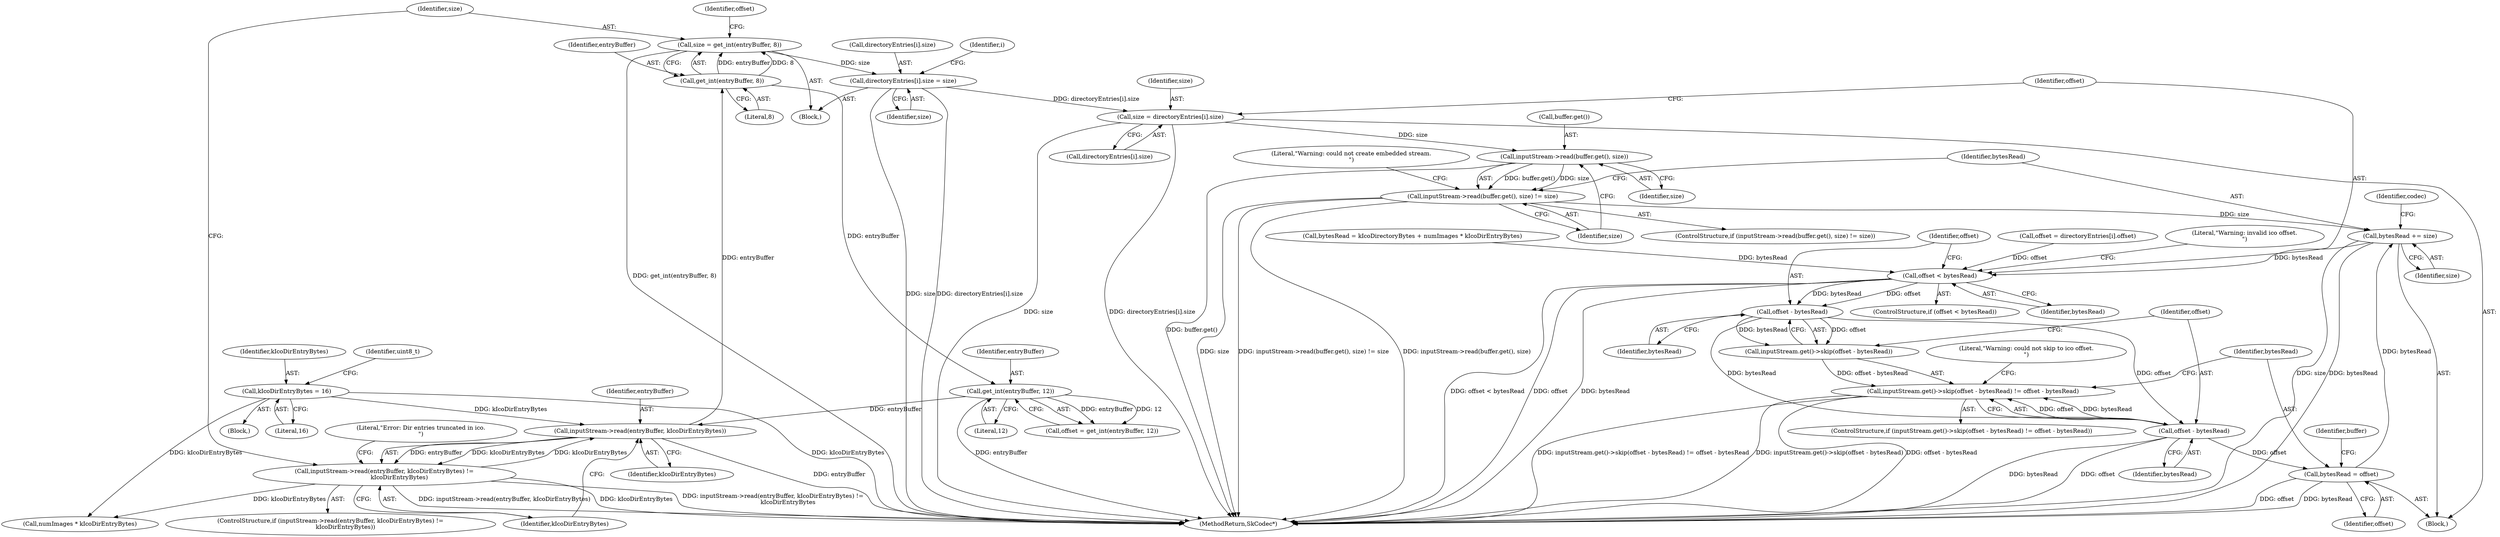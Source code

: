 digraph "0_Android_77c955200ddd1761d6ed7a6c1578349fedbb55e4@pointer" {
"1000267" [label="(Call,size = directoryEntries[i].size)"];
"1000217" [label="(Call,directoryEntries[i].size = size)"];
"1000199" [label="(Call,size = get_int(entryBuffer, 8))"];
"1000201" [label="(Call,get_int(entryBuffer, 8))"];
"1000185" [label="(Call,inputStream->read(entryBuffer, kIcoDirEntryBytes))"];
"1000207" [label="(Call,get_int(entryBuffer, 12))"];
"1000184" [label="(Call,inputStream->read(entryBuffer, kIcoDirEntryBytes) !=\n                kIcoDirEntryBytes)"];
"1000110" [label="(Call,kIcoDirEntryBytes = 16)"];
"1000308" [label="(Call,inputStream->read(buffer.get(), size))"];
"1000307" [label="(Call,inputStream->read(buffer.get(), size) != size)"];
"1000322" [label="(Call,bytesRead += size)"];
"1000275" [label="(Call,offset < bytesRead)"];
"1000285" [label="(Call,offset - bytesRead)"];
"1000284" [label="(Call,inputStream.get()->skip(offset - bytesRead))"];
"1000283" [label="(Call,inputStream.get()->skip(offset - bytesRead) != offset - bytesRead)"];
"1000288" [label="(Call,offset - bytesRead)"];
"1000295" [label="(Call,bytesRead = offset)"];
"1000414" [label="(MethodReturn,SkCodec*)"];
"1000180" [label="(Identifier,i)"];
"1000282" [label="(ControlStructure,if (inputStream.get()->skip(offset - bytesRead) != offset - bytesRead))"];
"1000188" [label="(Identifier,kIcoDirEntryBytes)"];
"1000112" [label="(Literal,16)"];
"1000269" [label="(Call,directoryEntries[i].size)"];
"1000240" [label="(Call,bytesRead = kIcoDirectoryBytes + numImages * kIcoDirEntryBytes)"];
"1000301" [label="(Identifier,buffer)"];
"1000323" [label="(Identifier,bytesRead)"];
"1000187" [label="(Identifier,kIcoDirEntryBytes)"];
"1000183" [label="(ControlStructure,if (inputStream->read(entryBuffer, kIcoDirEntryBytes) !=\n                kIcoDirEntryBytes))"];
"1000205" [label="(Call,offset = get_int(entryBuffer, 12))"];
"1000286" [label="(Identifier,offset)"];
"1000200" [label="(Identifier,size)"];
"1000199" [label="(Call,size = get_int(entryBuffer, 8))"];
"1000184" [label="(Call,inputStream->read(entryBuffer, kIcoDirEntryBytes) !=\n                kIcoDirEntryBytes)"];
"1000310" [label="(Identifier,size)"];
"1000218" [label="(Call,directoryEntries[i].size)"];
"1000186" [label="(Identifier,entryBuffer)"];
"1000285" [label="(Call,offset - bytesRead)"];
"1000207" [label="(Call,get_int(entryBuffer, 12))"];
"1000295" [label="(Call,bytesRead = offset)"];
"1000324" [label="(Identifier,size)"];
"1000289" [label="(Identifier,offset)"];
"1000257" [label="(Block,)"];
"1000181" [label="(Block,)"];
"1000223" [label="(Identifier,size)"];
"1000322" [label="(Call,bytesRead += size)"];
"1000185" [label="(Call,inputStream->read(entryBuffer, kIcoDirEntryBytes))"];
"1000110" [label="(Call,kIcoDirEntryBytes = 16)"];
"1000208" [label="(Identifier,entryBuffer)"];
"1000206" [label="(Identifier,offset)"];
"1000327" [label="(Identifier,codec)"];
"1000115" [label="(Identifier,uint8_t)"];
"1000274" [label="(ControlStructure,if (offset < bytesRead))"];
"1000309" [label="(Call,buffer.get())"];
"1000202" [label="(Identifier,entryBuffer)"];
"1000276" [label="(Identifier,offset)"];
"1000111" [label="(Identifier,kIcoDirEntryBytes)"];
"1000217" [label="(Call,directoryEntries[i].size = size)"];
"1000287" [label="(Identifier,bytesRead)"];
"1000203" [label="(Literal,8)"];
"1000283" [label="(Call,inputStream.get()->skip(offset - bytesRead) != offset - bytesRead)"];
"1000290" [label="(Identifier,bytesRead)"];
"1000311" [label="(Identifier,size)"];
"1000275" [label="(Call,offset < bytesRead)"];
"1000308" [label="(Call,inputStream->read(buffer.get(), size))"];
"1000267" [label="(Call,size = directoryEntries[i].size)"];
"1000259" [label="(Call,offset = directoryEntries[i].offset)"];
"1000288" [label="(Call,offset - bytesRead)"];
"1000201" [label="(Call,get_int(entryBuffer, 8))"];
"1000268" [label="(Identifier,size)"];
"1000280" [label="(Literal,\"Warning: invalid ico offset.\n\")"];
"1000191" [label="(Literal,\"Error: Dir entries truncated in ico.\n\")"];
"1000307" [label="(Call,inputStream->read(buffer.get(), size) != size)"];
"1000296" [label="(Identifier,bytesRead)"];
"1000297" [label="(Identifier,offset)"];
"1000284" [label="(Call,inputStream.get()->skip(offset - bytesRead))"];
"1000103" [label="(Block,)"];
"1000314" [label="(Literal,\"Warning: could not create embedded stream.\n\")"];
"1000293" [label="(Literal,\"Warning: could not skip to ico offset.\n\")"];
"1000244" [label="(Call,numImages * kIcoDirEntryBytes)"];
"1000306" [label="(ControlStructure,if (inputStream->read(buffer.get(), size) != size))"];
"1000209" [label="(Literal,12)"];
"1000277" [label="(Identifier,bytesRead)"];
"1000267" -> "1000257"  [label="AST: "];
"1000267" -> "1000269"  [label="CFG: "];
"1000268" -> "1000267"  [label="AST: "];
"1000269" -> "1000267"  [label="AST: "];
"1000276" -> "1000267"  [label="CFG: "];
"1000267" -> "1000414"  [label="DDG: directoryEntries[i].size"];
"1000267" -> "1000414"  [label="DDG: size"];
"1000217" -> "1000267"  [label="DDG: directoryEntries[i].size"];
"1000267" -> "1000308"  [label="DDG: size"];
"1000217" -> "1000181"  [label="AST: "];
"1000217" -> "1000223"  [label="CFG: "];
"1000218" -> "1000217"  [label="AST: "];
"1000223" -> "1000217"  [label="AST: "];
"1000180" -> "1000217"  [label="CFG: "];
"1000217" -> "1000414"  [label="DDG: size"];
"1000217" -> "1000414"  [label="DDG: directoryEntries[i].size"];
"1000199" -> "1000217"  [label="DDG: size"];
"1000199" -> "1000181"  [label="AST: "];
"1000199" -> "1000201"  [label="CFG: "];
"1000200" -> "1000199"  [label="AST: "];
"1000201" -> "1000199"  [label="AST: "];
"1000206" -> "1000199"  [label="CFG: "];
"1000199" -> "1000414"  [label="DDG: get_int(entryBuffer, 8)"];
"1000201" -> "1000199"  [label="DDG: entryBuffer"];
"1000201" -> "1000199"  [label="DDG: 8"];
"1000201" -> "1000203"  [label="CFG: "];
"1000202" -> "1000201"  [label="AST: "];
"1000203" -> "1000201"  [label="AST: "];
"1000185" -> "1000201"  [label="DDG: entryBuffer"];
"1000201" -> "1000207"  [label="DDG: entryBuffer"];
"1000185" -> "1000184"  [label="AST: "];
"1000185" -> "1000187"  [label="CFG: "];
"1000186" -> "1000185"  [label="AST: "];
"1000187" -> "1000185"  [label="AST: "];
"1000188" -> "1000185"  [label="CFG: "];
"1000185" -> "1000414"  [label="DDG: entryBuffer"];
"1000185" -> "1000184"  [label="DDG: entryBuffer"];
"1000185" -> "1000184"  [label="DDG: kIcoDirEntryBytes"];
"1000207" -> "1000185"  [label="DDG: entryBuffer"];
"1000184" -> "1000185"  [label="DDG: kIcoDirEntryBytes"];
"1000110" -> "1000185"  [label="DDG: kIcoDirEntryBytes"];
"1000207" -> "1000205"  [label="AST: "];
"1000207" -> "1000209"  [label="CFG: "];
"1000208" -> "1000207"  [label="AST: "];
"1000209" -> "1000207"  [label="AST: "];
"1000205" -> "1000207"  [label="CFG: "];
"1000207" -> "1000414"  [label="DDG: entryBuffer"];
"1000207" -> "1000205"  [label="DDG: entryBuffer"];
"1000207" -> "1000205"  [label="DDG: 12"];
"1000184" -> "1000183"  [label="AST: "];
"1000184" -> "1000188"  [label="CFG: "];
"1000188" -> "1000184"  [label="AST: "];
"1000191" -> "1000184"  [label="CFG: "];
"1000200" -> "1000184"  [label="CFG: "];
"1000184" -> "1000414"  [label="DDG: inputStream->read(entryBuffer, kIcoDirEntryBytes)"];
"1000184" -> "1000414"  [label="DDG: kIcoDirEntryBytes"];
"1000184" -> "1000414"  [label="DDG: inputStream->read(entryBuffer, kIcoDirEntryBytes) !=\n                kIcoDirEntryBytes"];
"1000184" -> "1000244"  [label="DDG: kIcoDirEntryBytes"];
"1000110" -> "1000103"  [label="AST: "];
"1000110" -> "1000112"  [label="CFG: "];
"1000111" -> "1000110"  [label="AST: "];
"1000112" -> "1000110"  [label="AST: "];
"1000115" -> "1000110"  [label="CFG: "];
"1000110" -> "1000414"  [label="DDG: kIcoDirEntryBytes"];
"1000110" -> "1000244"  [label="DDG: kIcoDirEntryBytes"];
"1000308" -> "1000307"  [label="AST: "];
"1000308" -> "1000310"  [label="CFG: "];
"1000309" -> "1000308"  [label="AST: "];
"1000310" -> "1000308"  [label="AST: "];
"1000311" -> "1000308"  [label="CFG: "];
"1000308" -> "1000414"  [label="DDG: buffer.get()"];
"1000308" -> "1000307"  [label="DDG: buffer.get()"];
"1000308" -> "1000307"  [label="DDG: size"];
"1000307" -> "1000306"  [label="AST: "];
"1000307" -> "1000311"  [label="CFG: "];
"1000311" -> "1000307"  [label="AST: "];
"1000314" -> "1000307"  [label="CFG: "];
"1000323" -> "1000307"  [label="CFG: "];
"1000307" -> "1000414"  [label="DDG: size"];
"1000307" -> "1000414"  [label="DDG: inputStream->read(buffer.get(), size) != size"];
"1000307" -> "1000414"  [label="DDG: inputStream->read(buffer.get(), size)"];
"1000307" -> "1000322"  [label="DDG: size"];
"1000322" -> "1000257"  [label="AST: "];
"1000322" -> "1000324"  [label="CFG: "];
"1000323" -> "1000322"  [label="AST: "];
"1000324" -> "1000322"  [label="AST: "];
"1000327" -> "1000322"  [label="CFG: "];
"1000322" -> "1000414"  [label="DDG: size"];
"1000322" -> "1000414"  [label="DDG: bytesRead"];
"1000322" -> "1000275"  [label="DDG: bytesRead"];
"1000295" -> "1000322"  [label="DDG: bytesRead"];
"1000275" -> "1000274"  [label="AST: "];
"1000275" -> "1000277"  [label="CFG: "];
"1000276" -> "1000275"  [label="AST: "];
"1000277" -> "1000275"  [label="AST: "];
"1000280" -> "1000275"  [label="CFG: "];
"1000286" -> "1000275"  [label="CFG: "];
"1000275" -> "1000414"  [label="DDG: offset < bytesRead"];
"1000275" -> "1000414"  [label="DDG: offset"];
"1000275" -> "1000414"  [label="DDG: bytesRead"];
"1000259" -> "1000275"  [label="DDG: offset"];
"1000240" -> "1000275"  [label="DDG: bytesRead"];
"1000275" -> "1000285"  [label="DDG: offset"];
"1000275" -> "1000285"  [label="DDG: bytesRead"];
"1000285" -> "1000284"  [label="AST: "];
"1000285" -> "1000287"  [label="CFG: "];
"1000286" -> "1000285"  [label="AST: "];
"1000287" -> "1000285"  [label="AST: "];
"1000284" -> "1000285"  [label="CFG: "];
"1000285" -> "1000284"  [label="DDG: offset"];
"1000285" -> "1000284"  [label="DDG: bytesRead"];
"1000285" -> "1000288"  [label="DDG: offset"];
"1000285" -> "1000288"  [label="DDG: bytesRead"];
"1000284" -> "1000283"  [label="AST: "];
"1000289" -> "1000284"  [label="CFG: "];
"1000284" -> "1000283"  [label="DDG: offset - bytesRead"];
"1000283" -> "1000282"  [label="AST: "];
"1000283" -> "1000288"  [label="CFG: "];
"1000288" -> "1000283"  [label="AST: "];
"1000293" -> "1000283"  [label="CFG: "];
"1000296" -> "1000283"  [label="CFG: "];
"1000283" -> "1000414"  [label="DDG: inputStream.get()->skip(offset - bytesRead)"];
"1000283" -> "1000414"  [label="DDG: offset - bytesRead"];
"1000283" -> "1000414"  [label="DDG: inputStream.get()->skip(offset - bytesRead) != offset - bytesRead"];
"1000288" -> "1000283"  [label="DDG: offset"];
"1000288" -> "1000283"  [label="DDG: bytesRead"];
"1000288" -> "1000290"  [label="CFG: "];
"1000289" -> "1000288"  [label="AST: "];
"1000290" -> "1000288"  [label="AST: "];
"1000288" -> "1000414"  [label="DDG: bytesRead"];
"1000288" -> "1000414"  [label="DDG: offset"];
"1000288" -> "1000295"  [label="DDG: offset"];
"1000295" -> "1000257"  [label="AST: "];
"1000295" -> "1000297"  [label="CFG: "];
"1000296" -> "1000295"  [label="AST: "];
"1000297" -> "1000295"  [label="AST: "];
"1000301" -> "1000295"  [label="CFG: "];
"1000295" -> "1000414"  [label="DDG: bytesRead"];
"1000295" -> "1000414"  [label="DDG: offset"];
}
